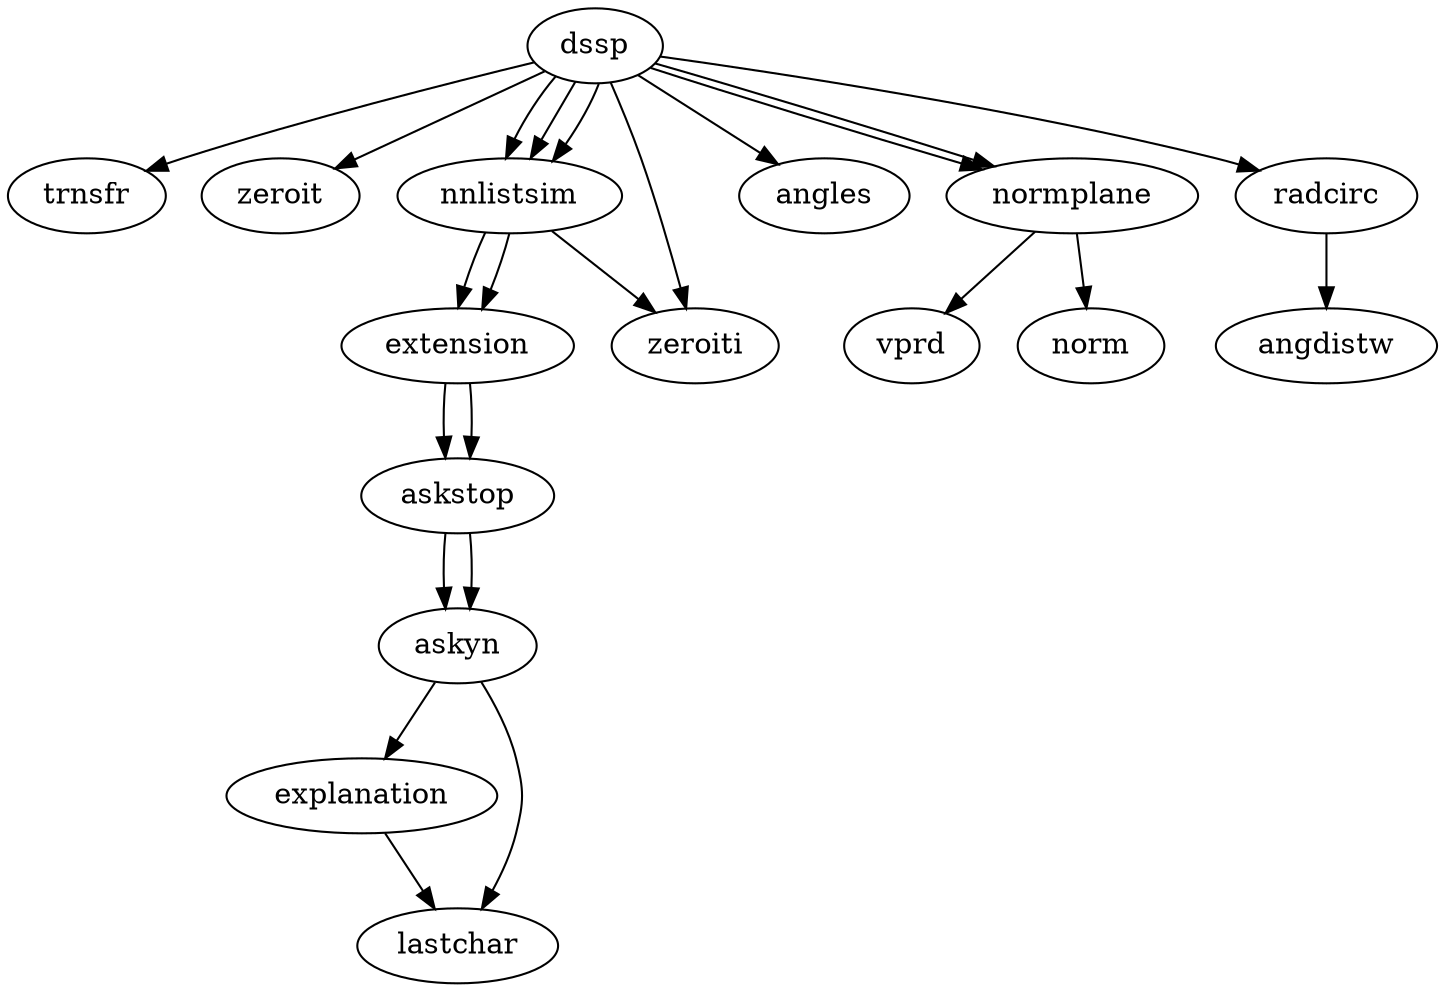digraph dssp { 
dssp->trnsfr
dssp->zeroit
dssp->nnlistsim->extension->askstop->askyn->explanation->lastchar
dssp->nnlistsim->extension->askstop->askyn->lastchar
dssp->nnlistsim->zeroiti
dssp->zeroiti
dssp->angles
dssp->normplane->vprd
dssp->normplane->norm
dssp->radcirc->angdistw
} 
